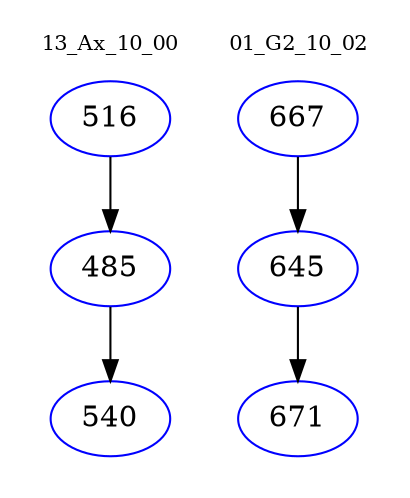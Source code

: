 digraph{
subgraph cluster_0 {
color = white
label = "13_Ax_10_00";
fontsize=10;
T0_516 [label="516", color="blue"]
T0_516 -> T0_485 [color="black"]
T0_485 [label="485", color="blue"]
T0_485 -> T0_540 [color="black"]
T0_540 [label="540", color="blue"]
}
subgraph cluster_1 {
color = white
label = "01_G2_10_02";
fontsize=10;
T1_667 [label="667", color="blue"]
T1_667 -> T1_645 [color="black"]
T1_645 [label="645", color="blue"]
T1_645 -> T1_671 [color="black"]
T1_671 [label="671", color="blue"]
}
}
